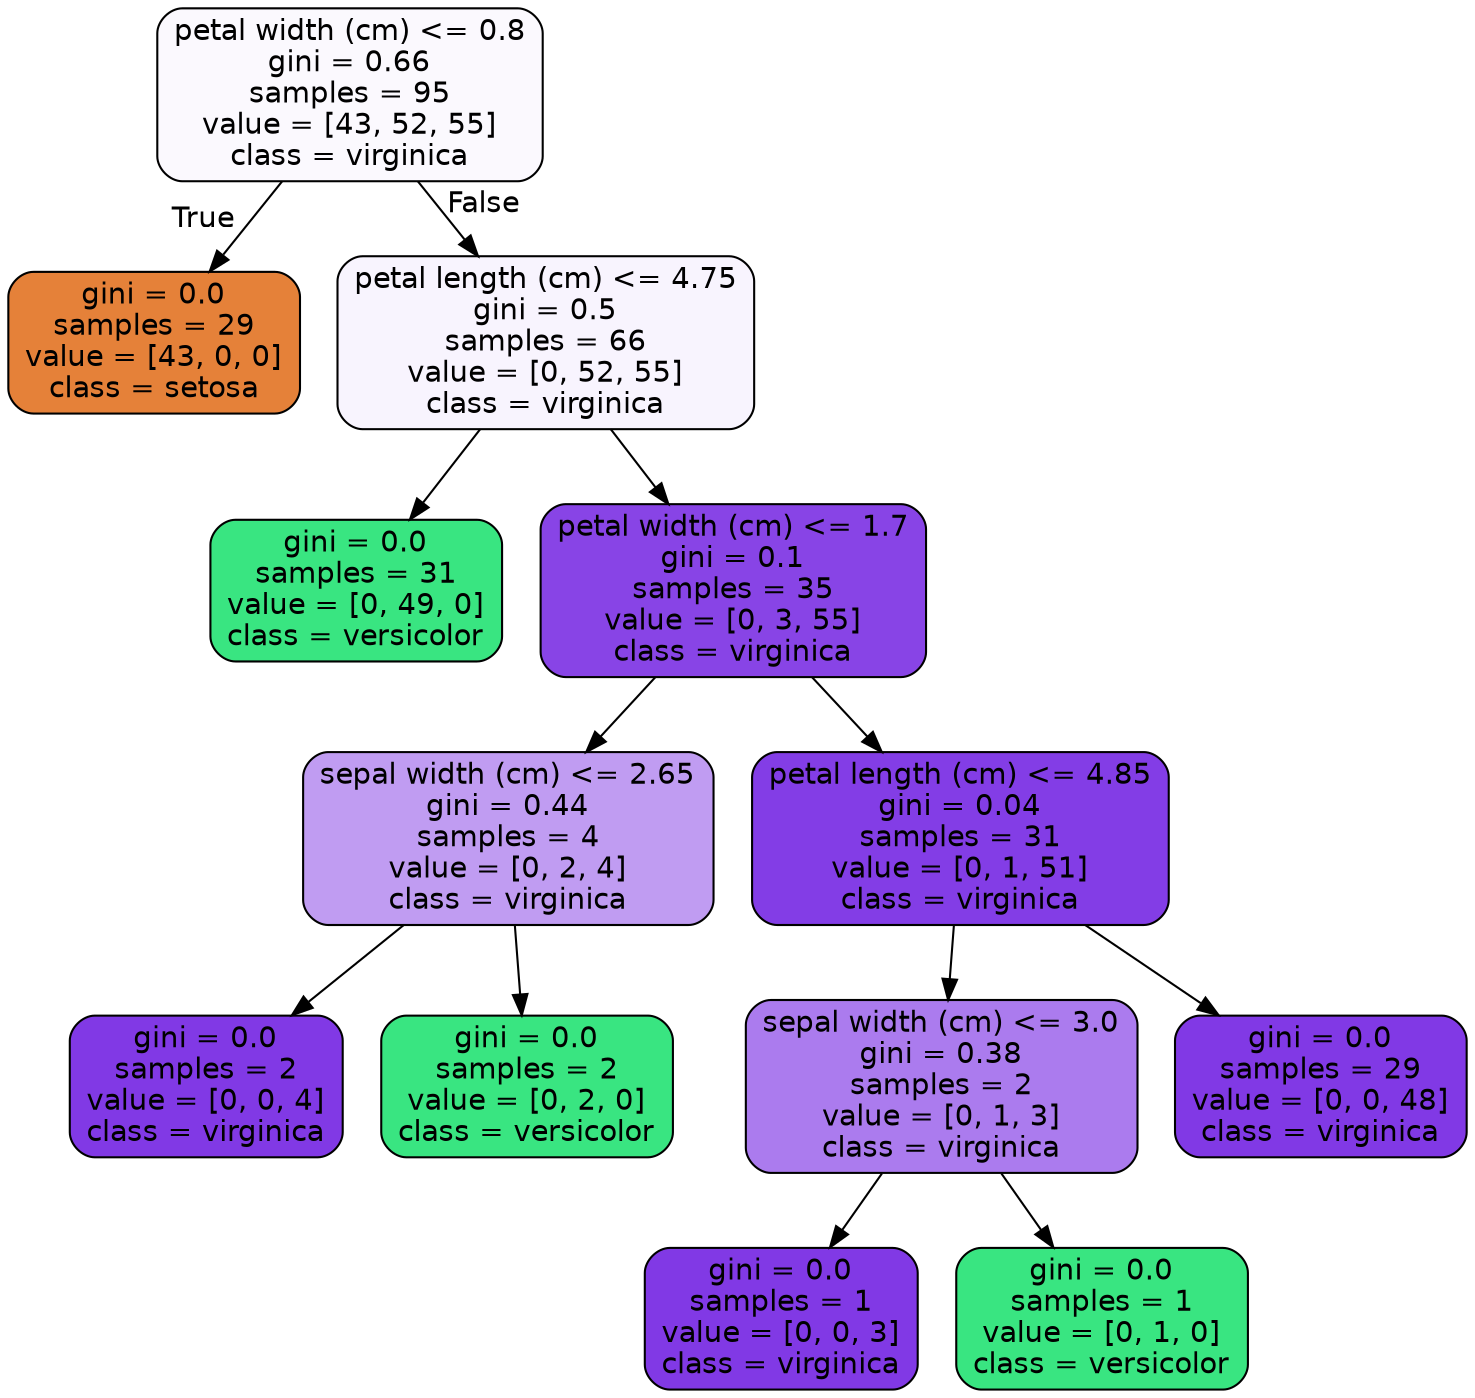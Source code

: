 digraph Tree {
node [shape=box, style="filled, rounded", color="black", fontname="helvetica"] ;
edge [fontname="helvetica"] ;
0 [label="petal width (cm) <= 0.8\ngini = 0.66\nsamples = 95\nvalue = [43, 52, 55]\nclass = virginica", fillcolor="#fbf9fe"] ;
1 [label="gini = 0.0\nsamples = 29\nvalue = [43, 0, 0]\nclass = setosa", fillcolor="#e58139"] ;
0 -> 1 [labeldistance=2.5, labelangle=45, headlabel="True"] ;
2 [label="petal length (cm) <= 4.75\ngini = 0.5\nsamples = 66\nvalue = [0, 52, 55]\nclass = virginica", fillcolor="#f8f4fe"] ;
0 -> 2 [labeldistance=2.5, labelangle=-45, headlabel="False"] ;
3 [label="gini = 0.0\nsamples = 31\nvalue = [0, 49, 0]\nclass = versicolor", fillcolor="#39e581"] ;
2 -> 3 ;
4 [label="petal width (cm) <= 1.7\ngini = 0.1\nsamples = 35\nvalue = [0, 3, 55]\nclass = virginica", fillcolor="#8844e6"] ;
2 -> 4 ;
5 [label="sepal width (cm) <= 2.65\ngini = 0.44\nsamples = 4\nvalue = [0, 2, 4]\nclass = virginica", fillcolor="#c09cf2"] ;
4 -> 5 ;
6 [label="gini = 0.0\nsamples = 2\nvalue = [0, 0, 4]\nclass = virginica", fillcolor="#8139e5"] ;
5 -> 6 ;
7 [label="gini = 0.0\nsamples = 2\nvalue = [0, 2, 0]\nclass = versicolor", fillcolor="#39e581"] ;
5 -> 7 ;
8 [label="petal length (cm) <= 4.85\ngini = 0.04\nsamples = 31\nvalue = [0, 1, 51]\nclass = virginica", fillcolor="#833de6"] ;
4 -> 8 ;
9 [label="sepal width (cm) <= 3.0\ngini = 0.38\nsamples = 2\nvalue = [0, 1, 3]\nclass = virginica", fillcolor="#ab7bee"] ;
8 -> 9 ;
10 [label="gini = 0.0\nsamples = 1\nvalue = [0, 0, 3]\nclass = virginica", fillcolor="#8139e5"] ;
9 -> 10 ;
11 [label="gini = 0.0\nsamples = 1\nvalue = [0, 1, 0]\nclass = versicolor", fillcolor="#39e581"] ;
9 -> 11 ;
12 [label="gini = 0.0\nsamples = 29\nvalue = [0, 0, 48]\nclass = virginica", fillcolor="#8139e5"] ;
8 -> 12 ;
}